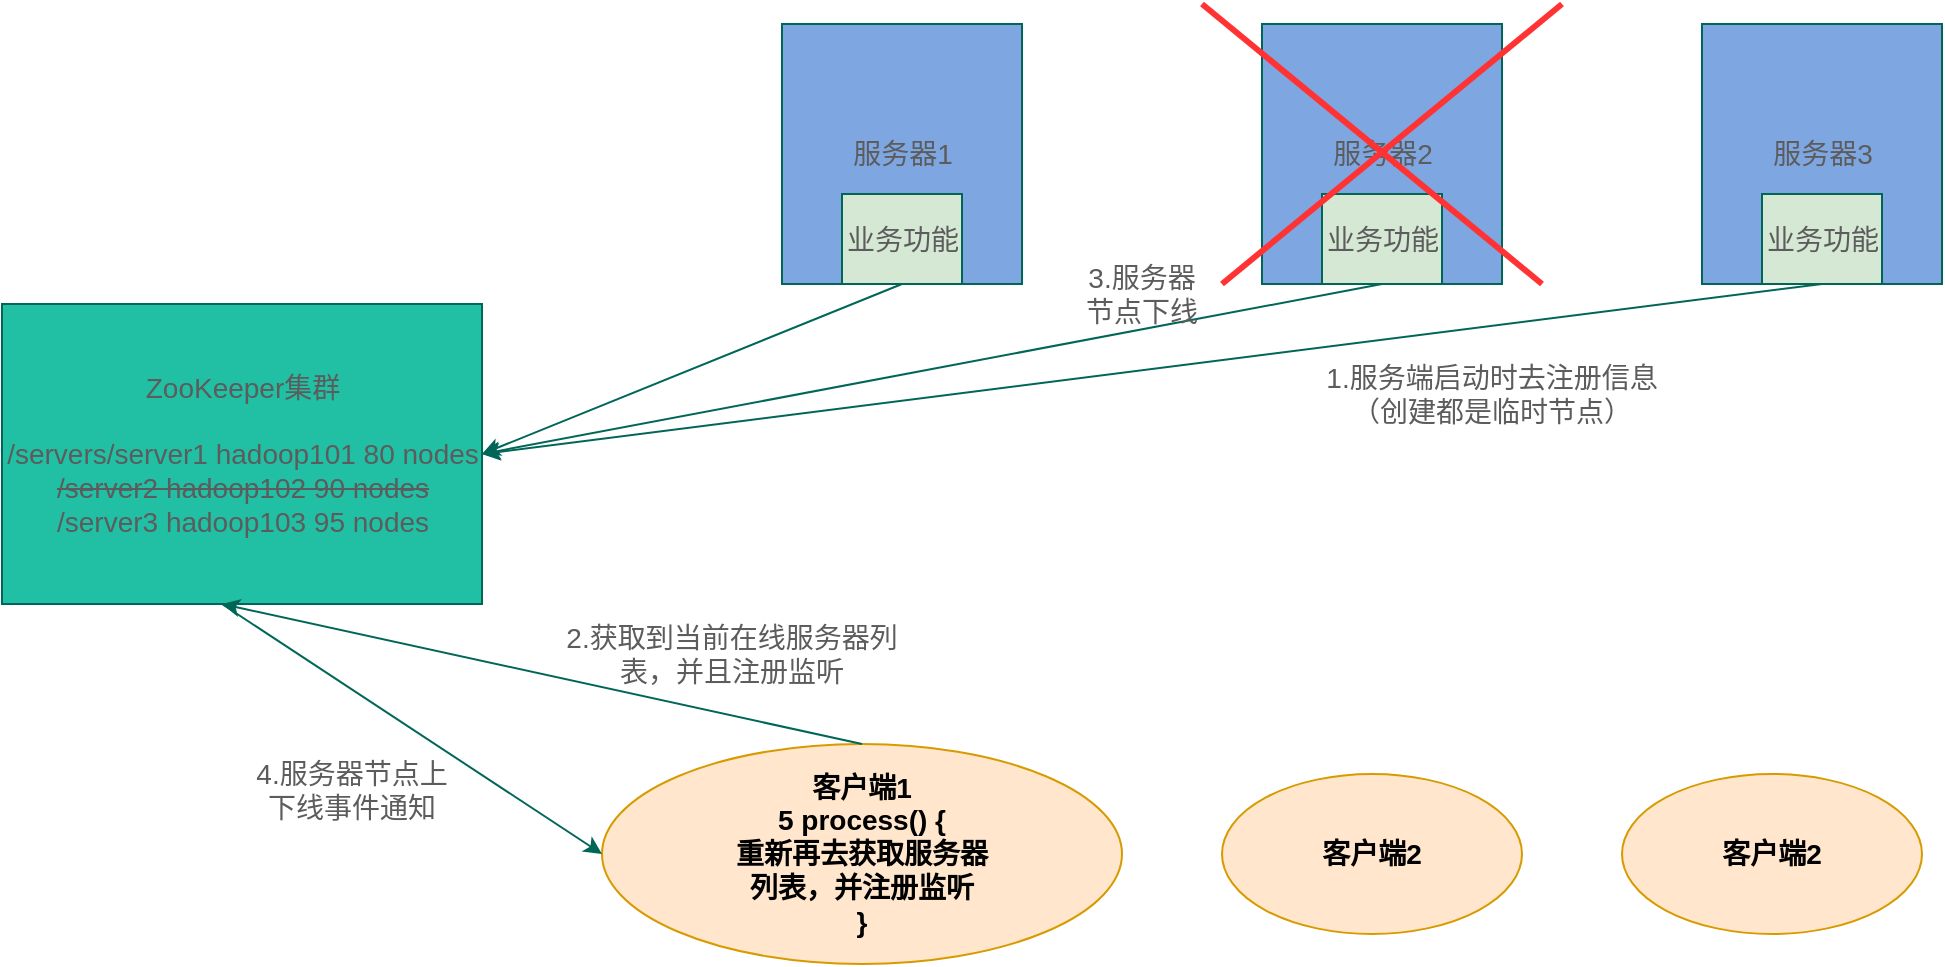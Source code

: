 <mxfile version="20.6.0" type="github">
  <diagram id="7y8Zg5flrb1svTR9pApT" name="第 1 页">
    <mxGraphModel dx="2085" dy="659" grid="1" gridSize="10" guides="1" tooltips="1" connect="1" arrows="1" fold="1" page="1" pageScale="1" pageWidth="827" pageHeight="1169" math="0" shadow="0">
      <root>
        <mxCell id="0" />
        <mxCell id="1" parent="0" />
        <mxCell id="QFlxC7p19yBwKYBSE6nW-1" value="&lt;font style=&quot;font-size: 14px;&quot;&gt;ZooKeeper集群&lt;br&gt;&lt;br&gt;/servers/server1 hadoop101 80 nodes&lt;br&gt;&lt;strike&gt;/server2 hadoop102 90 nodes&lt;/strike&gt;&lt;br&gt;/server3 hadoop103 95 nodes&lt;/font&gt;" style="html=1;strokeColor=#006658;fontColor=#5C5C5C;fillColor=#21C0A5;" vertex="1" parent="1">
          <mxGeometry x="-70" y="770" width="240" height="150" as="geometry" />
        </mxCell>
        <mxCell id="QFlxC7p19yBwKYBSE6nW-2" value="服务器1" style="html=1;strokeColor=#006658;fontSize=14;fontColor=#5C5C5C;fillColor=#7EA6E0;" vertex="1" parent="1">
          <mxGeometry x="320" y="630" width="120" height="130" as="geometry" />
        </mxCell>
        <mxCell id="QFlxC7p19yBwKYBSE6nW-3" value="服务器2" style="html=1;strokeColor=#006658;fontSize=14;fontColor=#5C5C5C;fillColor=#7EA6E0;" vertex="1" parent="1">
          <mxGeometry x="560" y="630" width="120" height="130" as="geometry" />
        </mxCell>
        <mxCell id="QFlxC7p19yBwKYBSE6nW-4" value="服务器3" style="html=1;strokeColor=#006658;fontSize=14;fontColor=#5C5C5C;fillColor=#7EA6E0;" vertex="1" parent="1">
          <mxGeometry x="780" y="630" width="120" height="130" as="geometry" />
        </mxCell>
        <mxCell id="QFlxC7p19yBwKYBSE6nW-6" value="业务功能" style="html=1;strokeColor=#006658;fontSize=14;fontColor=#5C5C5C;fillColor=#D5E8D4;" vertex="1" parent="1">
          <mxGeometry x="350" y="715" width="60" height="45" as="geometry" />
        </mxCell>
        <mxCell id="QFlxC7p19yBwKYBSE6nW-8" value="业务功能" style="html=1;strokeColor=#006658;fontSize=14;fontColor=#5C5C5C;fillColor=#D5E8D4;" vertex="1" parent="1">
          <mxGeometry x="590" y="715" width="60" height="45" as="geometry" />
        </mxCell>
        <mxCell id="QFlxC7p19yBwKYBSE6nW-9" value="业务功能" style="html=1;strokeColor=#006658;fontSize=14;fontColor=#5C5C5C;fillColor=#D5E8D4;" vertex="1" parent="1">
          <mxGeometry x="810" y="715" width="60" height="45" as="geometry" />
        </mxCell>
        <mxCell id="QFlxC7p19yBwKYBSE6nW-10" value="&lt;b&gt;客户端1&lt;br&gt;5 process() {&lt;br&gt;重新再去获取服务器&lt;br&gt;列表，并注册监听&lt;br&gt;}&lt;br&gt;&lt;/b&gt;" style="ellipse;whiteSpace=wrap;html=1;strokeColor=#d79b00;fontSize=14;fillColor=#ffe6cc;" vertex="1" parent="1">
          <mxGeometry x="230" y="990" width="260" height="110" as="geometry" />
        </mxCell>
        <mxCell id="QFlxC7p19yBwKYBSE6nW-11" value="&lt;b&gt;客户端2&lt;br&gt;&lt;/b&gt;" style="ellipse;whiteSpace=wrap;html=1;strokeColor=#d79b00;fontSize=14;fillColor=#ffe6cc;" vertex="1" parent="1">
          <mxGeometry x="540" y="1005" width="150" height="80" as="geometry" />
        </mxCell>
        <mxCell id="QFlxC7p19yBwKYBSE6nW-12" value="&lt;b&gt;客户端2&lt;br&gt;&lt;/b&gt;" style="ellipse;whiteSpace=wrap;html=1;strokeColor=#d79b00;fontSize=14;fillColor=#ffe6cc;" vertex="1" parent="1">
          <mxGeometry x="740" y="1005" width="150" height="80" as="geometry" />
        </mxCell>
        <mxCell id="QFlxC7p19yBwKYBSE6nW-20" value="" style="endArrow=classic;html=1;rounded=0;strokeColor=#006658;fontSize=14;fontColor=#5C5C5C;fillColor=#21C0A5;exitX=0.5;exitY=1;exitDx=0;exitDy=0;entryX=1;entryY=0.5;entryDx=0;entryDy=0;" edge="1" parent="1" source="QFlxC7p19yBwKYBSE6nW-6" target="QFlxC7p19yBwKYBSE6nW-1">
          <mxGeometry width="50" height="50" relative="1" as="geometry">
            <mxPoint x="380" y="840" as="sourcePoint" />
            <mxPoint x="430" y="790" as="targetPoint" />
          </mxGeometry>
        </mxCell>
        <mxCell id="QFlxC7p19yBwKYBSE6nW-21" value="" style="endArrow=classic;html=1;rounded=0;strokeColor=#006658;fontSize=14;fontColor=#5C5C5C;fillColor=#21C0A5;exitX=0.5;exitY=1;exitDx=0;exitDy=0;" edge="1" parent="1" source="QFlxC7p19yBwKYBSE6nW-8">
          <mxGeometry width="50" height="50" relative="1" as="geometry">
            <mxPoint x="580" y="760" as="sourcePoint" />
            <mxPoint x="170" y="845" as="targetPoint" />
          </mxGeometry>
        </mxCell>
        <mxCell id="QFlxC7p19yBwKYBSE6nW-22" value="" style="endArrow=classic;html=1;rounded=0;strokeColor=#006658;fontSize=14;fontColor=#5C5C5C;fillColor=#21C0A5;exitX=0.5;exitY=1;exitDx=0;exitDy=0;entryX=1;entryY=0.5;entryDx=0;entryDy=0;" edge="1" parent="1" source="QFlxC7p19yBwKYBSE6nW-9" target="QFlxC7p19yBwKYBSE6nW-1">
          <mxGeometry width="50" height="50" relative="1" as="geometry">
            <mxPoint x="780" y="760" as="sourcePoint" />
            <mxPoint x="570" y="845" as="targetPoint" />
          </mxGeometry>
        </mxCell>
        <mxCell id="QFlxC7p19yBwKYBSE6nW-23" value="1.服务端启动时去注册信息（创建都是临时节点）" style="text;html=1;strokeColor=none;fillColor=none;align=center;verticalAlign=middle;whiteSpace=wrap;rounded=0;fontSize=14;fontColor=#5C5C5C;" vertex="1" parent="1">
          <mxGeometry x="580" y="800" width="190" height="30" as="geometry" />
        </mxCell>
        <mxCell id="QFlxC7p19yBwKYBSE6nW-25" value="3.服务器节点下线" style="text;html=1;strokeColor=none;fillColor=none;align=center;verticalAlign=middle;whiteSpace=wrap;rounded=0;fontSize=14;fontColor=#5C5C5C;" vertex="1" parent="1">
          <mxGeometry x="470" y="750" width="60" height="30" as="geometry" />
        </mxCell>
        <mxCell id="QFlxC7p19yBwKYBSE6nW-26" value="" style="endArrow=classic;html=1;rounded=0;strokeColor=#006658;fontSize=14;fontColor=#5C5C5C;fillColor=#21C0A5;exitX=0.5;exitY=0;exitDx=0;exitDy=0;" edge="1" parent="1" source="QFlxC7p19yBwKYBSE6nW-10">
          <mxGeometry width="50" height="50" relative="1" as="geometry">
            <mxPoint x="330" y="940" as="sourcePoint" />
            <mxPoint x="40" y="920" as="targetPoint" />
          </mxGeometry>
        </mxCell>
        <mxCell id="QFlxC7p19yBwKYBSE6nW-27" value="" style="endArrow=classic;html=1;rounded=0;strokeColor=#006658;fontSize=14;fontColor=#5C5C5C;fillColor=#21C0A5;entryX=0;entryY=0.5;entryDx=0;entryDy=0;" edge="1" parent="1" target="QFlxC7p19yBwKYBSE6nW-10">
          <mxGeometry width="50" height="50" relative="1" as="geometry">
            <mxPoint x="40" y="920" as="sourcePoint" />
            <mxPoint x="-60.0" y="980" as="targetPoint" />
          </mxGeometry>
        </mxCell>
        <mxCell id="QFlxC7p19yBwKYBSE6nW-28" value="2.获取到当前在线服务器列表，并且注册监听" style="text;html=1;strokeColor=none;fillColor=none;align=center;verticalAlign=middle;whiteSpace=wrap;rounded=0;fontSize=14;fontColor=#5C5C5C;movable=1;resizable=1;rotatable=1;deletable=1;editable=1;connectable=1;" vertex="1" parent="1">
          <mxGeometry x="210" y="930" width="170" height="30" as="geometry" />
        </mxCell>
        <mxCell id="QFlxC7p19yBwKYBSE6nW-29" value="4.服务器节点上下线事件通知" style="text;html=1;strokeColor=none;fillColor=none;align=center;verticalAlign=middle;whiteSpace=wrap;rounded=0;fontSize=14;fontColor=#5C5C5C;" vertex="1" parent="1">
          <mxGeometry x="50" y="990" width="110" height="45" as="geometry" />
        </mxCell>
        <mxCell id="QFlxC7p19yBwKYBSE6nW-30" value="" style="endArrow=none;html=1;rounded=0;strokeColor=#FF3333;fontSize=14;fontColor=#5C5C5C;fillColor=#21C0A5;strokeWidth=3;" edge="1" parent="1">
          <mxGeometry width="50" height="50" relative="1" as="geometry">
            <mxPoint x="700" y="760" as="sourcePoint" />
            <mxPoint x="530" y="620" as="targetPoint" />
          </mxGeometry>
        </mxCell>
        <mxCell id="QFlxC7p19yBwKYBSE6nW-31" value="" style="endArrow=none;html=1;rounded=0;strokeColor=#FF3333;fontSize=14;fontColor=#5C5C5C;fillColor=#21C0A5;strokeWidth=3;" edge="1" parent="1">
          <mxGeometry width="50" height="50" relative="1" as="geometry">
            <mxPoint x="540" y="760" as="sourcePoint" />
            <mxPoint x="710" y="620" as="targetPoint" />
          </mxGeometry>
        </mxCell>
      </root>
    </mxGraphModel>
  </diagram>
</mxfile>

